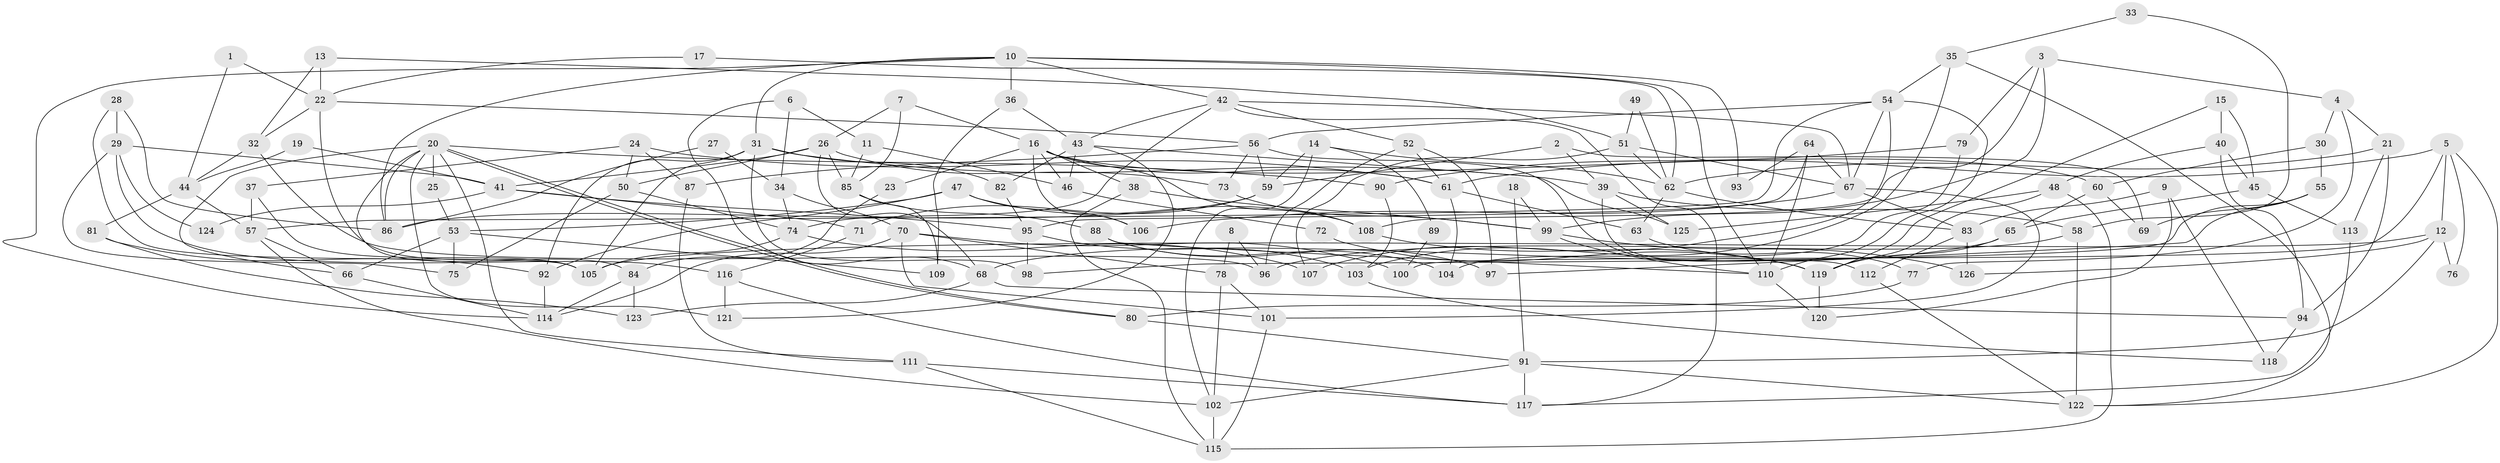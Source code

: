 // coarse degree distribution, {2: 0.14634146341463414, 6: 0.13414634146341464, 5: 0.14634146341463414, 3: 0.15853658536585366, 4: 0.15853658536585366, 11: 0.012195121951219513, 9: 0.07317073170731707, 10: 0.012195121951219513, 8: 0.036585365853658534, 7: 0.12195121951219512}
// Generated by graph-tools (version 1.1) at 2025/24/03/03/25 07:24:00]
// undirected, 126 vertices, 252 edges
graph export_dot {
graph [start="1"]
  node [color=gray90,style=filled];
  1;
  2;
  3;
  4;
  5;
  6;
  7;
  8;
  9;
  10;
  11;
  12;
  13;
  14;
  15;
  16;
  17;
  18;
  19;
  20;
  21;
  22;
  23;
  24;
  25;
  26;
  27;
  28;
  29;
  30;
  31;
  32;
  33;
  34;
  35;
  36;
  37;
  38;
  39;
  40;
  41;
  42;
  43;
  44;
  45;
  46;
  47;
  48;
  49;
  50;
  51;
  52;
  53;
  54;
  55;
  56;
  57;
  58;
  59;
  60;
  61;
  62;
  63;
  64;
  65;
  66;
  67;
  68;
  69;
  70;
  71;
  72;
  73;
  74;
  75;
  76;
  77;
  78;
  79;
  80;
  81;
  82;
  83;
  84;
  85;
  86;
  87;
  88;
  89;
  90;
  91;
  92;
  93;
  94;
  95;
  96;
  97;
  98;
  99;
  100;
  101;
  102;
  103;
  104;
  105;
  106;
  107;
  108;
  109;
  110;
  111;
  112;
  113;
  114;
  115;
  116;
  117;
  118;
  119;
  120;
  121;
  122;
  123;
  124;
  125;
  126;
  1 -- 44;
  1 -- 22;
  2 -- 69;
  2 -- 39;
  2 -- 59;
  3 -- 108;
  3 -- 99;
  3 -- 4;
  3 -- 79;
  4 -- 30;
  4 -- 21;
  4 -- 77;
  5 -- 12;
  5 -- 122;
  5 -- 61;
  5 -- 76;
  5 -- 100;
  6 -- 34;
  6 -- 68;
  6 -- 11;
  7 -- 26;
  7 -- 16;
  7 -- 85;
  8 -- 96;
  8 -- 78;
  9 -- 118;
  9 -- 83;
  9 -- 120;
  10 -- 110;
  10 -- 86;
  10 -- 31;
  10 -- 36;
  10 -- 42;
  10 -- 93;
  10 -- 114;
  11 -- 85;
  11 -- 46;
  12 -- 105;
  12 -- 126;
  12 -- 76;
  12 -- 91;
  13 -- 32;
  13 -- 51;
  13 -- 22;
  14 -- 59;
  14 -- 102;
  14 -- 62;
  14 -- 89;
  15 -- 119;
  15 -- 45;
  15 -- 40;
  16 -- 106;
  16 -- 61;
  16 -- 23;
  16 -- 38;
  16 -- 46;
  16 -- 60;
  16 -- 108;
  17 -- 62;
  17 -- 22;
  18 -- 91;
  18 -- 99;
  19 -- 44;
  19 -- 41;
  20 -- 121;
  20 -- 80;
  20 -- 80;
  20 -- 25;
  20 -- 66;
  20 -- 86;
  20 -- 90;
  20 -- 105;
  20 -- 111;
  21 -- 113;
  21 -- 62;
  21 -- 94;
  22 -- 56;
  22 -- 32;
  22 -- 84;
  23 -- 84;
  24 -- 61;
  24 -- 37;
  24 -- 50;
  24 -- 87;
  25 -- 53;
  26 -- 68;
  26 -- 41;
  26 -- 50;
  26 -- 73;
  26 -- 85;
  27 -- 34;
  27 -- 86;
  28 -- 29;
  28 -- 86;
  28 -- 105;
  29 -- 75;
  29 -- 41;
  29 -- 116;
  29 -- 124;
  30 -- 60;
  30 -- 55;
  31 -- 105;
  31 -- 39;
  31 -- 82;
  31 -- 92;
  31 -- 98;
  32 -- 96;
  32 -- 44;
  33 -- 58;
  33 -- 35;
  34 -- 74;
  34 -- 70;
  35 -- 103;
  35 -- 54;
  35 -- 122;
  36 -- 43;
  36 -- 109;
  37 -- 105;
  37 -- 57;
  38 -- 115;
  38 -- 99;
  39 -- 125;
  39 -- 58;
  39 -- 112;
  40 -- 48;
  40 -- 45;
  40 -- 94;
  41 -- 71;
  41 -- 95;
  41 -- 124;
  42 -- 74;
  42 -- 43;
  42 -- 52;
  42 -- 67;
  42 -- 117;
  43 -- 46;
  43 -- 82;
  43 -- 121;
  43 -- 125;
  44 -- 57;
  44 -- 81;
  45 -- 65;
  45 -- 113;
  46 -- 72;
  47 -- 108;
  47 -- 92;
  47 -- 53;
  47 -- 106;
  48 -- 119;
  48 -- 115;
  48 -- 125;
  49 -- 62;
  49 -- 51;
  50 -- 74;
  50 -- 75;
  51 -- 107;
  51 -- 62;
  51 -- 67;
  52 -- 61;
  52 -- 96;
  52 -- 97;
  53 -- 109;
  53 -- 66;
  53 -- 75;
  54 -- 57;
  54 -- 67;
  54 -- 56;
  54 -- 107;
  54 -- 110;
  55 -- 98;
  55 -- 97;
  55 -- 69;
  56 -- 87;
  56 -- 59;
  56 -- 73;
  56 -- 119;
  57 -- 102;
  57 -- 66;
  58 -- 122;
  58 -- 96;
  59 -- 71;
  59 -- 86;
  60 -- 65;
  60 -- 69;
  61 -- 63;
  61 -- 104;
  62 -- 63;
  62 -- 83;
  63 -- 77;
  64 -- 67;
  64 -- 110;
  64 -- 93;
  64 -- 95;
  65 -- 119;
  65 -- 68;
  66 -- 114;
  67 -- 83;
  67 -- 101;
  67 -- 106;
  68 -- 94;
  68 -- 123;
  70 -- 101;
  70 -- 114;
  70 -- 78;
  70 -- 100;
  71 -- 116;
  72 -- 119;
  73 -- 99;
  74 -- 105;
  74 -- 107;
  77 -- 80;
  78 -- 102;
  78 -- 101;
  79 -- 104;
  79 -- 90;
  80 -- 91;
  81 -- 92;
  81 -- 123;
  82 -- 95;
  83 -- 112;
  83 -- 126;
  84 -- 114;
  84 -- 123;
  85 -- 88;
  85 -- 109;
  87 -- 111;
  88 -- 110;
  88 -- 97;
  88 -- 104;
  89 -- 100;
  90 -- 103;
  91 -- 122;
  91 -- 102;
  91 -- 117;
  92 -- 114;
  94 -- 118;
  95 -- 98;
  95 -- 103;
  99 -- 110;
  99 -- 126;
  101 -- 115;
  102 -- 115;
  103 -- 118;
  108 -- 119;
  110 -- 120;
  111 -- 117;
  111 -- 115;
  112 -- 122;
  113 -- 117;
  116 -- 117;
  116 -- 121;
  119 -- 120;
}
